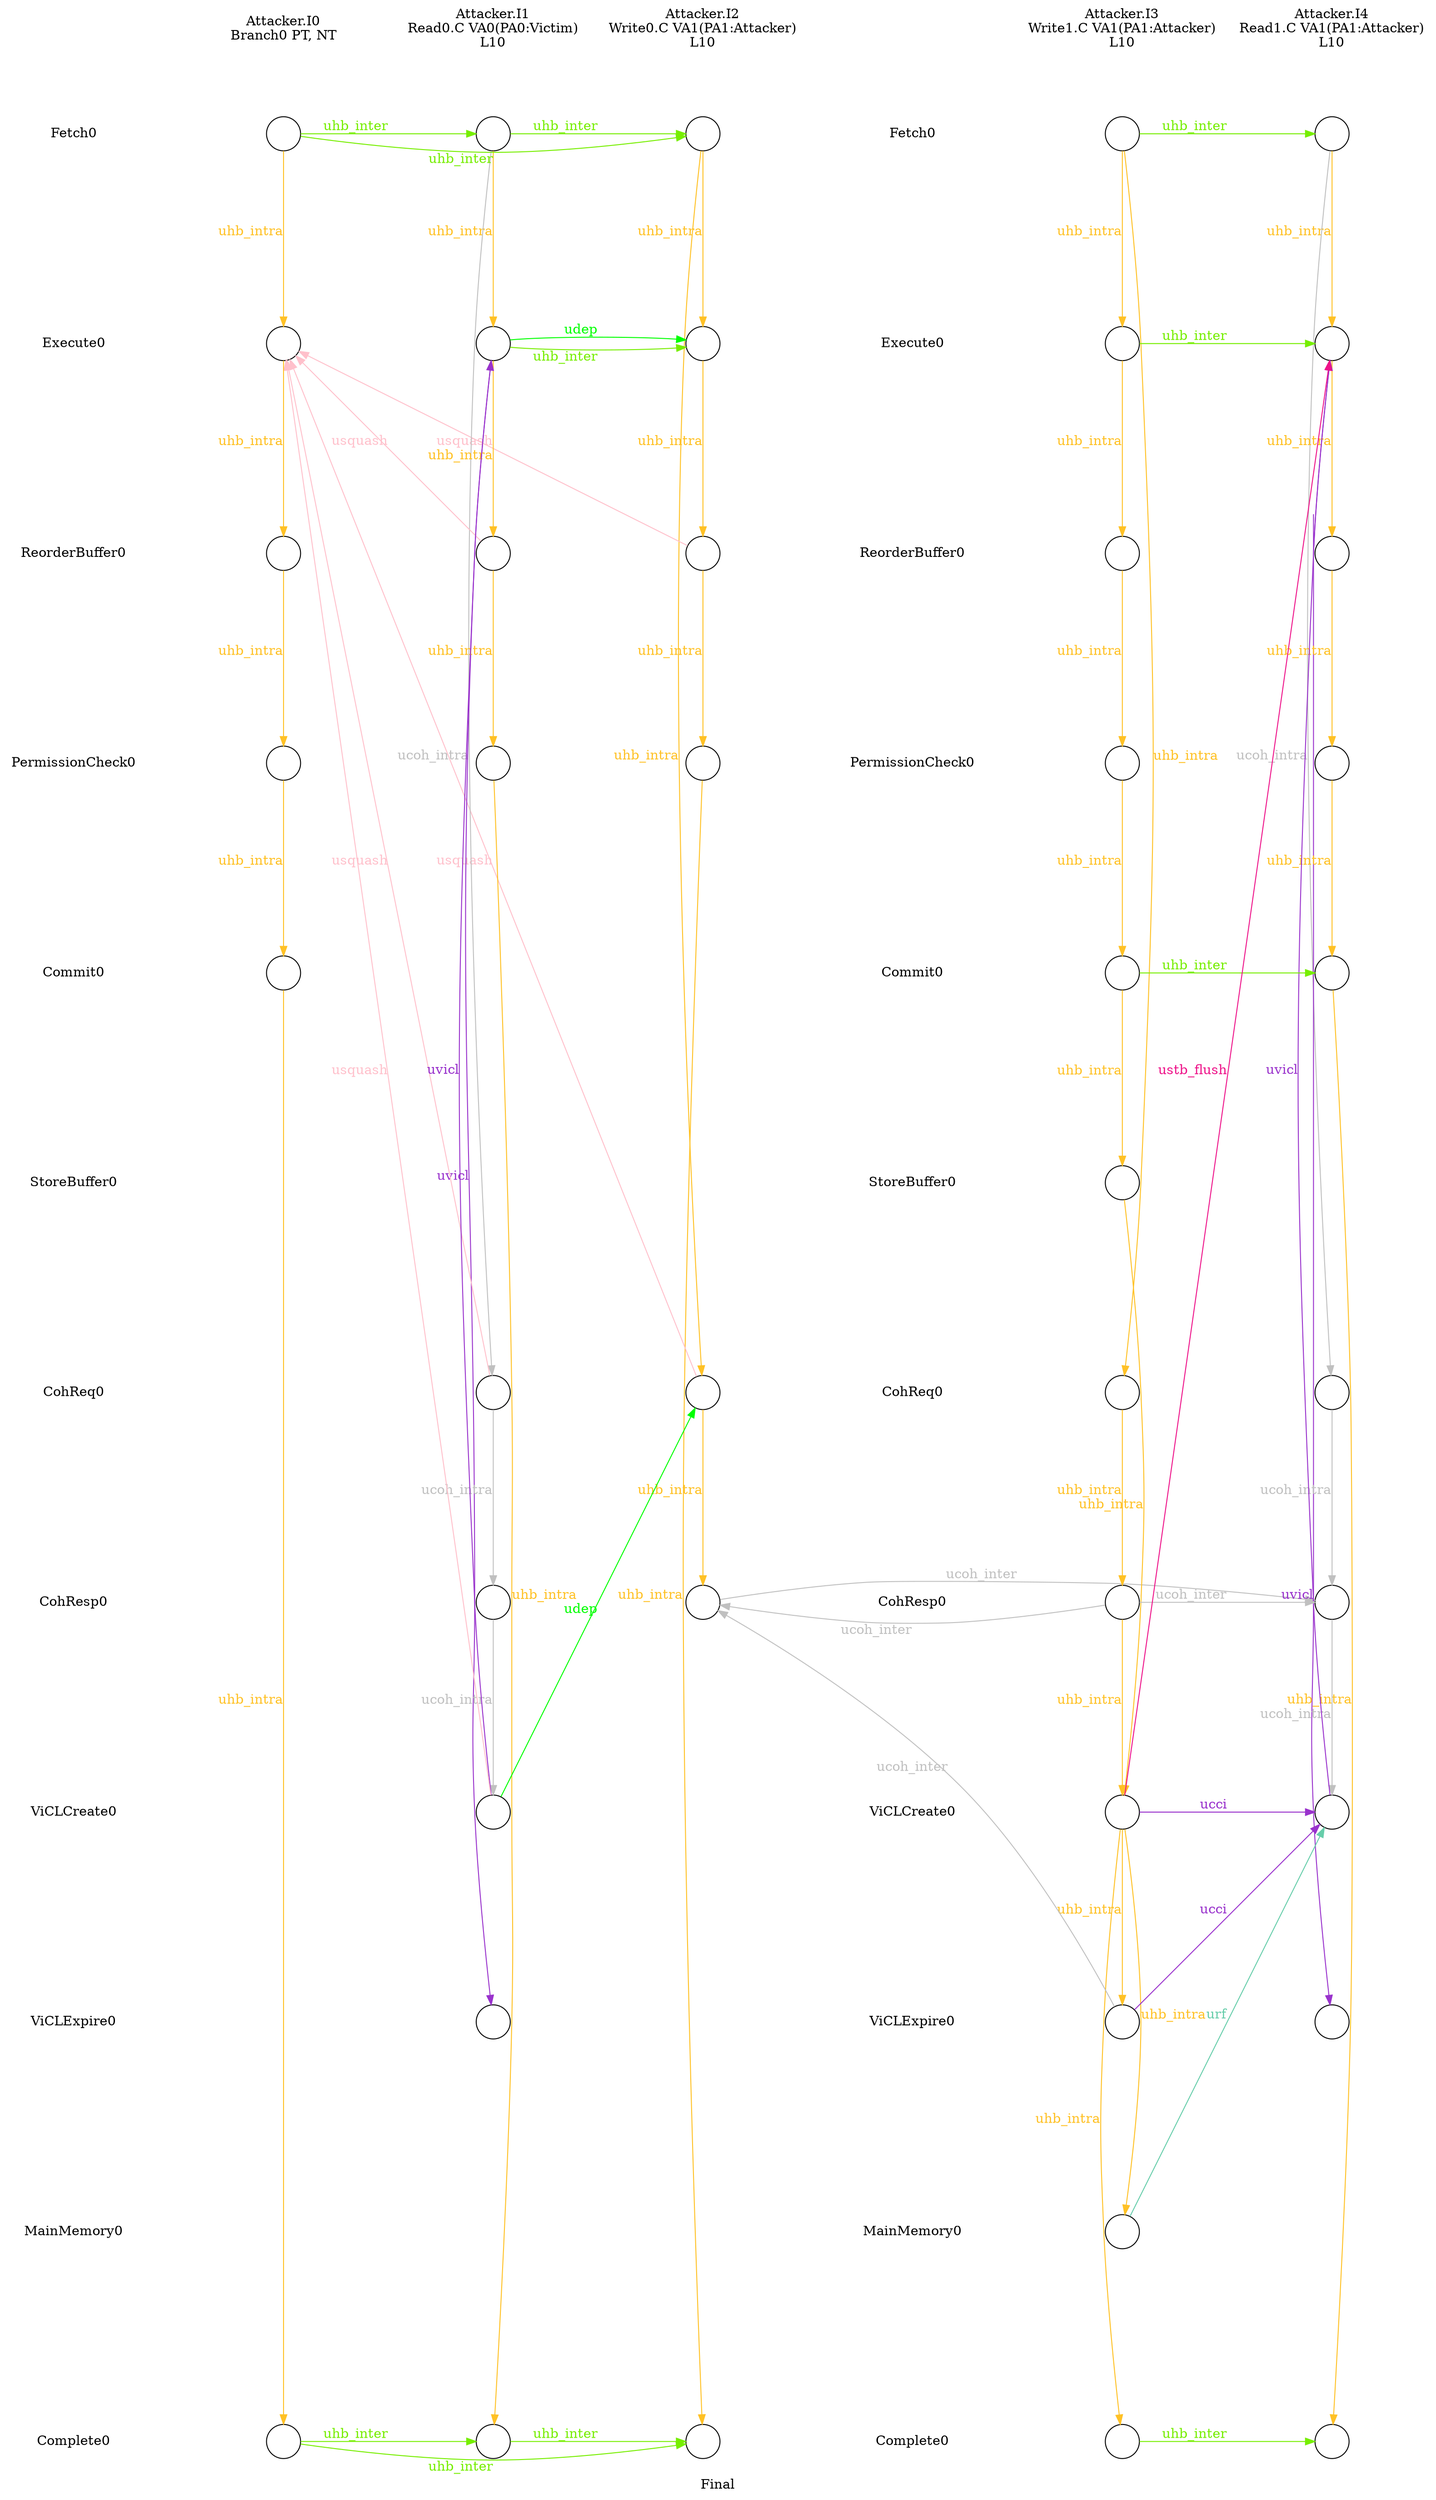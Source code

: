 digraph G {
	layout=neato;
	overlap=scale;
	splines=true;
	label="Final";
	n0_0_label [label="Attacker.I0\nBranch0 PT, NT\n";pos="1,0.5!";shape=none];
	n1_0_label [label="Attacker.I1\nRead0.C VA0(PA0:Victim)\nL10\n";pos="2,0.5!";shape=none];
	n2_0_label [label="Attacker.I2\nWrite0.C VA1(PA1:Attacker)\nL10\n";pos="3,0.5!";shape=none];
	n3_0_label [label="Attacker.I3\nWrite1.C VA1(PA1:Attacker)\nL10\n";pos="5,0.5!";shape=none];
	n4_0_label [label="Attacker.I4\nRead1.C VA1(PA1:Attacker)\nL10\n";pos="6,0.5!";shape=none];
	l0_8_label [label="ViCLCreate0";pos="0,-8!";shape=none];
	l0_7_label [label="CohResp0";pos="0,-7!";shape=none];
	l0_3_label [label="PermissionCheck0";pos="0,-3!";shape=none];
	l0_4_label [label="Commit0";pos="0,-4!";shape=none];
	l0_5_label [label="StoreBuffer0";pos="0,-5!";shape=none];
	l0_10_label [label="MainMemory0";pos="0,-10!";shape=none];
	l0_2_label [label="ReorderBuffer0";pos="0,-2!";shape=none];
	l0_6_label [label="CohReq0";pos="0,-6!";shape=none];
	l0_11_label [label="Complete0";pos="0,-11!";shape=none];
	l0_1_label [label="Execute0";pos="0,-1!";shape=none];
	l0_9_label [label="ViCLExpire0";pos="0,-9!";shape=none];
	l0_0_label [label="Fetch0";pos="0,-0!";shape=none];
	l4_8_label [label="ViCLCreate0";pos="4,-8!";shape=none];
	l4_7_label [label="CohResp0";pos="4,-7!";shape=none];
	l4_3_label [label="PermissionCheck0";pos="4,-3!";shape=none];
	l4_4_label [label="Commit0";pos="4,-4!";shape=none];
	l4_5_label [label="StoreBuffer0";pos="4,-5!";shape=none];
	l4_10_label [label="MainMemory0";pos="4,-10!";shape=none];
	l4_2_label [label="ReorderBuffer0";pos="4,-2!";shape=none];
	l4_6_label [label="CohReq0";pos="4,-6!";shape=none];
	l4_11_label [label="Complete0";pos="4,-11!";shape=none];
	l4_1_label [label="Execute0";pos="4,-1!";shape=none];
	l4_9_label [label="ViCLExpire0";pos="4,-9!";shape=none];
	l4_0_label [label="Fetch0";pos="4,-0!";shape=none];
	n2_0_0_0_Write0_at_0_0 [shape=circle;label="";pos="3,-0!";];
	n2_0_0_0_Write0_at_0_1 [shape=circle;label="";pos="3,-1!";];
	n2_0_0_0_Write0_at_0_2 [shape=circle;label="";pos="3,-2!";];
	n2_0_0_0_Write0_at_0_3 [shape=circle;label="";pos="3,-3!";];
	n2_0_0_0_Write0_at_0_6 [shape=circle;label="";pos="3,-6!";];
	n2_0_0_0_Write0_at_0_7 [shape=circle;label="";pos="3,-7!";];
	n2_0_0_0_Write0_at_0_11 [shape=circle;label="";pos="3,-11!";];
	n1_0_0_0_Read0_at_0_0 [shape=circle;label="";pos="2,-0!";];
	n1_0_0_0_Read0_at_0_1 [shape=circle;label="";pos="2,-1!";];
	n1_0_0_0_Read0_at_0_2 [shape=circle;label="";pos="2,-2!";];
	n1_0_0_0_Read0_at_0_3 [shape=circle;label="";pos="2,-3!";];
	n1_0_0_0_Read0_at_0_6 [shape=circle;label="";pos="2,-6!";];
	n1_0_0_0_Read0_at_0_7 [shape=circle;label="";pos="2,-7!";];
	n1_0_0_0_Read0_at_0_8 [shape=circle;label="";pos="2,-8!";];
	n1_0_0_0_Read0_at_0_9 [shape=circle;label="";pos="2,-9!";];
	n1_0_0_0_Read0_at_0_11 [shape=circle;label="";pos="2,-11!";];
	n0_0_0_0_Branch0_at_0_0 [shape=circle;label="";pos="1,-0!";];
	n0_0_0_0_Branch0_at_0_1 [shape=circle;label="";pos="1,-1!";];
	n0_0_0_0_Branch0_at_0_2 [shape=circle;label="";pos="1,-2!";];
	n0_0_0_0_Branch0_at_0_3 [shape=circle;label="";pos="1,-3!";];
	n0_0_0_0_Branch0_at_0_4 [shape=circle;label="";pos="1,-4!";];
	n0_0_0_0_Branch0_at_0_11 [shape=circle;label="";pos="1,-11!";];
	n4_1_0_0_Read1_at_1_0 [shape=circle;label="";pos="6,-0!";];
	n4_1_0_0_Read1_at_1_1 [shape=circle;label="";pos="6,-1!";];
	n4_1_0_0_Read1_at_1_2 [shape=circle;label="";pos="6,-2!";];
	n4_1_0_0_Read1_at_1_3 [shape=circle;label="";pos="6,-3!";];
	n4_1_0_0_Read1_at_1_4 [shape=circle;label="";pos="6,-4!";];
	n4_1_0_0_Read1_at_1_6 [shape=circle;label="";pos="6,-6!";];
	n4_1_0_0_Read1_at_1_7 [shape=circle;label="";pos="6,-7!";];
	n4_1_0_0_Read1_at_1_8 [shape=circle;label="";pos="6,-8!";];
	n4_1_0_0_Read1_at_1_9 [shape=circle;label="";pos="6,-9!";];
	n4_1_0_0_Read1_at_1_11 [shape=circle;label="";pos="6,-11!";];
	n3_1_0_0_Write1_at_1_0 [shape=circle;label="";pos="5,-0!";];
	n3_1_0_0_Write1_at_1_1 [shape=circle;label="";pos="5,-1!";];
	n3_1_0_0_Write1_at_1_2 [shape=circle;label="";pos="5,-2!";];
	n3_1_0_0_Write1_at_1_3 [shape=circle;label="";pos="5,-3!";];
	n3_1_0_0_Write1_at_1_4 [shape=circle;label="";pos="5,-4!";];
	n3_1_0_0_Write1_at_1_5 [shape=circle;label="";pos="5,-5!";];
	n3_1_0_0_Write1_at_1_6 [shape=circle;label="";pos="5,-6!";];
	n3_1_0_0_Write1_at_1_7 [shape=circle;label="";pos="5,-7!";];
	n3_1_0_0_Write1_at_1_8 [shape=circle;label="";pos="5,-8!";];
	n3_1_0_0_Write1_at_1_9 [shape=circle;label="";pos="5,-9!";];
	n3_1_0_0_Write1_at_1_10 [shape=circle;label="";pos="5,-10!";];
	n3_1_0_0_Write1_at_1_11 [shape=circle;label="";pos="5,-11!";];
	n3_1_0_0_Write1_at_1_10 -> n4_1_0_0_Read1_at_1_8[label="urf";constraint=false;color="aquamarine3";fontcolor="aquamarine3";];
	n2_0_0_0_Write0_at_0_2 -> n0_0_0_0_Branch0_at_0_1[label="usquash";constraint=false;color="pink";fontcolor="pink";];
	n2_0_0_0_Write0_at_0_6 -> n0_0_0_0_Branch0_at_0_1[label="usquash";constraint=false;color="pink";fontcolor="pink";];
	n1_0_0_0_Read0_at_0_2 -> n0_0_0_0_Branch0_at_0_1[label="usquash";constraint=false;color="pink";fontcolor="pink";];
	n1_0_0_0_Read0_at_0_6 -> n0_0_0_0_Branch0_at_0_1[label="usquash";constraint=false;color="pink";fontcolor="pink";];
	n1_0_0_0_Read0_at_0_8 -> n0_0_0_0_Branch0_at_0_1[label="usquash";constraint=false;color="pink";fontcolor="pink";];
	n1_0_0_0_Read0_at_0_1 -> n2_0_0_0_Write0_at_0_1[label="udep";constraint=false;color="green";fontcolor="green";];
	n1_0_0_0_Read0_at_0_8 -> n2_0_0_0_Write0_at_0_6[label="udep";constraint=false;color="green";fontcolor="green";];
	n2_0_0_0_Write0_at_0_0 -> n2_0_0_0_Write0_at_0_1[label="uhb_intra";constraint=false;color="goldenrod1";fontcolor="goldenrod1";];
	n2_0_0_0_Write0_at_0_0 -> n2_0_0_0_Write0_at_0_6[label="uhb_intra";constraint=false;color="goldenrod1";fontcolor="goldenrod1";];
	n2_0_0_0_Write0_at_0_1 -> n2_0_0_0_Write0_at_0_2[label="uhb_intra";constraint=false;color="goldenrod1";fontcolor="goldenrod1";];
	n2_0_0_0_Write0_at_0_2 -> n2_0_0_0_Write0_at_0_3[label="uhb_intra";constraint=false;color="goldenrod1";fontcolor="goldenrod1";];
	n2_0_0_0_Write0_at_0_3 -> n2_0_0_0_Write0_at_0_11[label="uhb_intra";constraint=false;color="goldenrod1";fontcolor="goldenrod1";];
	n2_0_0_0_Write0_at_0_6 -> n2_0_0_0_Write0_at_0_7[label="uhb_intra";constraint=false;color="goldenrod1";fontcolor="goldenrod1";];
	n1_0_0_0_Read0_at_0_0 -> n1_0_0_0_Read0_at_0_1[label="uhb_intra";constraint=false;color="goldenrod1";fontcolor="goldenrod1";];
	n1_0_0_0_Read0_at_0_1 -> n1_0_0_0_Read0_at_0_2[label="uhb_intra";constraint=false;color="goldenrod1";fontcolor="goldenrod1";];
	n1_0_0_0_Read0_at_0_2 -> n1_0_0_0_Read0_at_0_3[label="uhb_intra";constraint=false;color="goldenrod1";fontcolor="goldenrod1";];
	n1_0_0_0_Read0_at_0_3 -> n1_0_0_0_Read0_at_0_11[label="uhb_intra";constraint=false;color="goldenrod1";fontcolor="goldenrod1";];
	n0_0_0_0_Branch0_at_0_0 -> n0_0_0_0_Branch0_at_0_1[label="uhb_intra";constraint=false;color="goldenrod1";fontcolor="goldenrod1";];
	n0_0_0_0_Branch0_at_0_1 -> n0_0_0_0_Branch0_at_0_2[label="uhb_intra";constraint=false;color="goldenrod1";fontcolor="goldenrod1";];
	n0_0_0_0_Branch0_at_0_2 -> n0_0_0_0_Branch0_at_0_3[label="uhb_intra";constraint=false;color="goldenrod1";fontcolor="goldenrod1";];
	n0_0_0_0_Branch0_at_0_3 -> n0_0_0_0_Branch0_at_0_4[label="uhb_intra";constraint=false;color="goldenrod1";fontcolor="goldenrod1";];
	n0_0_0_0_Branch0_at_0_4 -> n0_0_0_0_Branch0_at_0_11[label="uhb_intra";constraint=false;color="goldenrod1";fontcolor="goldenrod1";];
	n4_1_0_0_Read1_at_1_0 -> n4_1_0_0_Read1_at_1_1[label="uhb_intra";constraint=false;color="goldenrod1";fontcolor="goldenrod1";];
	n4_1_0_0_Read1_at_1_1 -> n4_1_0_0_Read1_at_1_2[label="uhb_intra";constraint=false;color="goldenrod1";fontcolor="goldenrod1";];
	n4_1_0_0_Read1_at_1_2 -> n4_1_0_0_Read1_at_1_3[label="uhb_intra";constraint=false;color="goldenrod1";fontcolor="goldenrod1";];
	n4_1_0_0_Read1_at_1_3 -> n4_1_0_0_Read1_at_1_4[label="uhb_intra";constraint=false;color="goldenrod1";fontcolor="goldenrod1";];
	n4_1_0_0_Read1_at_1_4 -> n4_1_0_0_Read1_at_1_11[label="uhb_intra";constraint=false;color="goldenrod1";fontcolor="goldenrod1";];
	n3_1_0_0_Write1_at_1_0 -> n3_1_0_0_Write1_at_1_1[label="uhb_intra";constraint=false;color="goldenrod1";fontcolor="goldenrod1";];
	n3_1_0_0_Write1_at_1_0 -> n3_1_0_0_Write1_at_1_6[label="uhb_intra";constraint=false;color="goldenrod1";fontcolor="goldenrod1";];
	n3_1_0_0_Write1_at_1_1 -> n3_1_0_0_Write1_at_1_2[label="uhb_intra";constraint=false;color="goldenrod1";fontcolor="goldenrod1";];
	n3_1_0_0_Write1_at_1_2 -> n3_1_0_0_Write1_at_1_3[label="uhb_intra";constraint=false;color="goldenrod1";fontcolor="goldenrod1";];
	n3_1_0_0_Write1_at_1_3 -> n3_1_0_0_Write1_at_1_4[label="uhb_intra";constraint=false;color="goldenrod1";fontcolor="goldenrod1";];
	n3_1_0_0_Write1_at_1_4 -> n3_1_0_0_Write1_at_1_5[label="uhb_intra";constraint=false;color="goldenrod1";fontcolor="goldenrod1";];
	n3_1_0_0_Write1_at_1_5 -> n3_1_0_0_Write1_at_1_8[label="uhb_intra";constraint=false;color="goldenrod1";fontcolor="goldenrod1";];
	n3_1_0_0_Write1_at_1_6 -> n3_1_0_0_Write1_at_1_7[label="uhb_intra";constraint=false;color="goldenrod1";fontcolor="goldenrod1";];
	n3_1_0_0_Write1_at_1_7 -> n3_1_0_0_Write1_at_1_8[label="uhb_intra";constraint=false;color="goldenrod1";fontcolor="goldenrod1";];
	n3_1_0_0_Write1_at_1_8 -> n3_1_0_0_Write1_at_1_9[label="uhb_intra";constraint=false;color="goldenrod1";fontcolor="goldenrod1";];
	n3_1_0_0_Write1_at_1_8 -> n3_1_0_0_Write1_at_1_10[label="uhb_intra";constraint=false;color="goldenrod1";fontcolor="goldenrod1";];
	n3_1_0_0_Write1_at_1_8 -> n3_1_0_0_Write1_at_1_11[label="uhb_intra";constraint=false;color="goldenrod1";fontcolor="goldenrod1";];
	n2_0_0_0_Write0_at_0_7 -> n4_1_0_0_Read1_at_1_7[label="ucoh_inter";constraint=false;color="gray";fontcolor="gray";];
	n3_1_0_0_Write1_at_1_7 -> n2_0_0_0_Write0_at_0_7[label="ucoh_inter";constraint=false;color="gray";fontcolor="gray";];
	n3_1_0_0_Write1_at_1_7 -> n4_1_0_0_Read1_at_1_7[label="ucoh_inter";constraint=false;color="gray";fontcolor="gray";];
	n3_1_0_0_Write1_at_1_9 -> n2_0_0_0_Write0_at_0_7[label="ucoh_inter";constraint=false;color="gray";fontcolor="gray";];
	n1_0_0_0_Read0_at_0_0 -> n2_0_0_0_Write0_at_0_0[label="uhb_inter";constraint=false;color="chartreuse2";fontcolor="chartreuse2";];
	n1_0_0_0_Read0_at_0_1 -> n2_0_0_0_Write0_at_0_1[label="uhb_inter";constraint=false;color="chartreuse2";fontcolor="chartreuse2";];
	n1_0_0_0_Read0_at_0_11 -> n2_0_0_0_Write0_at_0_11[label="uhb_inter";constraint=false;color="chartreuse2";fontcolor="chartreuse2";];
	n0_0_0_0_Branch0_at_0_0 -> n2_0_0_0_Write0_at_0_0[label="uhb_inter";constraint=false;color="chartreuse2";fontcolor="chartreuse2";];
	n0_0_0_0_Branch0_at_0_0 -> n1_0_0_0_Read0_at_0_0[label="uhb_inter";constraint=false;color="chartreuse2";fontcolor="chartreuse2";];
	n0_0_0_0_Branch0_at_0_11 -> n2_0_0_0_Write0_at_0_11[label="uhb_inter";constraint=false;color="chartreuse2";fontcolor="chartreuse2";];
	n0_0_0_0_Branch0_at_0_11 -> n1_0_0_0_Read0_at_0_11[label="uhb_inter";constraint=false;color="chartreuse2";fontcolor="chartreuse2";];
	n3_1_0_0_Write1_at_1_0 -> n4_1_0_0_Read1_at_1_0[label="uhb_inter";constraint=false;color="chartreuse2";fontcolor="chartreuse2";];
	n3_1_0_0_Write1_at_1_1 -> n4_1_0_0_Read1_at_1_1[label="uhb_inter";constraint=false;color="chartreuse2";fontcolor="chartreuse2";];
	n3_1_0_0_Write1_at_1_4 -> n4_1_0_0_Read1_at_1_4[label="uhb_inter";constraint=false;color="chartreuse2";fontcolor="chartreuse2";];
	n3_1_0_0_Write1_at_1_11 -> n4_1_0_0_Read1_at_1_11[label="uhb_inter";constraint=false;color="chartreuse2";fontcolor="chartreuse2";];
	n1_0_0_0_Read0_at_0_1 -> n1_0_0_0_Read0_at_0_9[label="uvicl";constraint=false;color="darkorchid";fontcolor="darkorchid";];
	n1_0_0_0_Read0_at_0_8 -> n1_0_0_0_Read0_at_0_1[label="uvicl";constraint=false;color="darkorchid";fontcolor="darkorchid";];
	n4_1_0_0_Read1_at_1_1 -> n4_1_0_0_Read1_at_1_9[label="uvicl";constraint=false;color="darkorchid";fontcolor="darkorchid";];
	n4_1_0_0_Read1_at_1_8 -> n4_1_0_0_Read1_at_1_1[label="uvicl";constraint=false;color="darkorchid";fontcolor="darkorchid";];
	n3_1_0_0_Write1_at_1_8 -> n4_1_0_0_Read1_at_1_8[label="ucci";constraint=false;color="darkorchid";fontcolor="darkorchid";];
	n3_1_0_0_Write1_at_1_9 -> n4_1_0_0_Read1_at_1_8[label="ucci";constraint=false;color="darkorchid";fontcolor="darkorchid";];
	n1_0_0_0_Read0_at_0_0 -> n1_0_0_0_Read0_at_0_6[label="ucoh_intra";constraint=false;color="gray";fontcolor="gray";];
	n1_0_0_0_Read0_at_0_6 -> n1_0_0_0_Read0_at_0_7[label="ucoh_intra";constraint=false;color="gray";fontcolor="gray";];
	n1_0_0_0_Read0_at_0_7 -> n1_0_0_0_Read0_at_0_8[label="ucoh_intra";constraint=false;color="gray";fontcolor="gray";];
	n4_1_0_0_Read1_at_1_0 -> n4_1_0_0_Read1_at_1_6[label="ucoh_intra";constraint=false;color="gray";fontcolor="gray";];
	n4_1_0_0_Read1_at_1_6 -> n4_1_0_0_Read1_at_1_7[label="ucoh_intra";constraint=false;color="gray";fontcolor="gray";];
	n4_1_0_0_Read1_at_1_7 -> n4_1_0_0_Read1_at_1_8[label="ucoh_intra";constraint=false;color="gray";fontcolor="gray";];
	n3_1_0_0_Write1_at_1_8 -> n4_1_0_0_Read1_at_1_1[label="ustb_flush";constraint=false;color="deeppink2";fontcolor="deeppink2";];
}
